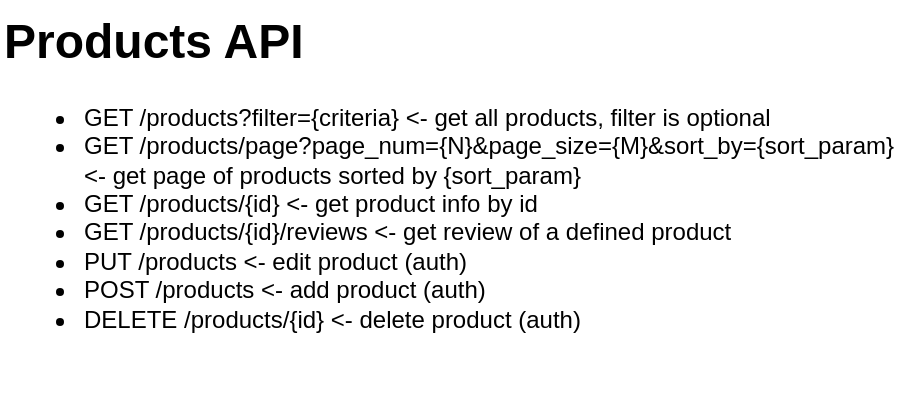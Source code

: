<mxfile version="24.2.5" type="github">
  <diagram name="Page-1" id="ZJJYtPXDSKrinVVGFOde">
    <mxGraphModel dx="691" dy="660" grid="1" gridSize="10" guides="1" tooltips="1" connect="1" arrows="1" fold="1" page="1" pageScale="1" pageWidth="850" pageHeight="1100" math="0" shadow="0">
      <root>
        <mxCell id="0" />
        <mxCell id="1" parent="0" />
        <mxCell id="3Lx6cvFHlFur323gadac-1" value="&lt;h1 style=&quot;margin-top: 0px;&quot;&gt;Products API&lt;br&gt;&lt;/h1&gt;&lt;ul&gt;&lt;li&gt;GET /products?filter={criteria} &amp;lt;- get all products, filter is optional&lt;br&gt;&lt;/li&gt;&lt;li&gt;GET /products/page?page_num={N}&amp;amp;page_size={M}&amp;amp;sort_by={sort_param} &amp;lt;- get page of products sorted by {sort_param}&lt;br&gt;&lt;/li&gt;&lt;li&gt;GET /products/{id} &amp;lt;- get product info by id&lt;/li&gt;&lt;li&gt;GET /products/{id}/reviews &amp;lt;- get review of a defined product&lt;/li&gt;&lt;li&gt;PUT /products &amp;lt;- edit product (auth)&lt;/li&gt;&lt;li&gt;POST /products &amp;lt;- add product (auth)&lt;br&gt;&lt;/li&gt;&lt;li&gt;DELETE /products/{id} &amp;lt;- delete product (auth)&lt;br&gt;&lt;/li&gt;&lt;/ul&gt;" style="text;html=1;whiteSpace=wrap;overflow=hidden;rounded=0;" vertex="1" parent="1">
          <mxGeometry x="50" y="70" width="450" height="200" as="geometry" />
        </mxCell>
      </root>
    </mxGraphModel>
  </diagram>
</mxfile>
